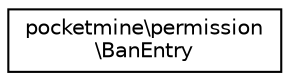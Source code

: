digraph "Graphical Class Hierarchy"
{
 // INTERACTIVE_SVG=YES
 // LATEX_PDF_SIZE
  edge [fontname="Helvetica",fontsize="10",labelfontname="Helvetica",labelfontsize="10"];
  node [fontname="Helvetica",fontsize="10",shape=record];
  rankdir="LR";
  Node0 [label="pocketmine\\permission\l\\BanEntry",height=0.2,width=0.4,color="black", fillcolor="white", style="filled",URL="$d3/d64/classpocketmine_1_1permission_1_1_ban_entry.html",tooltip=" "];
}
